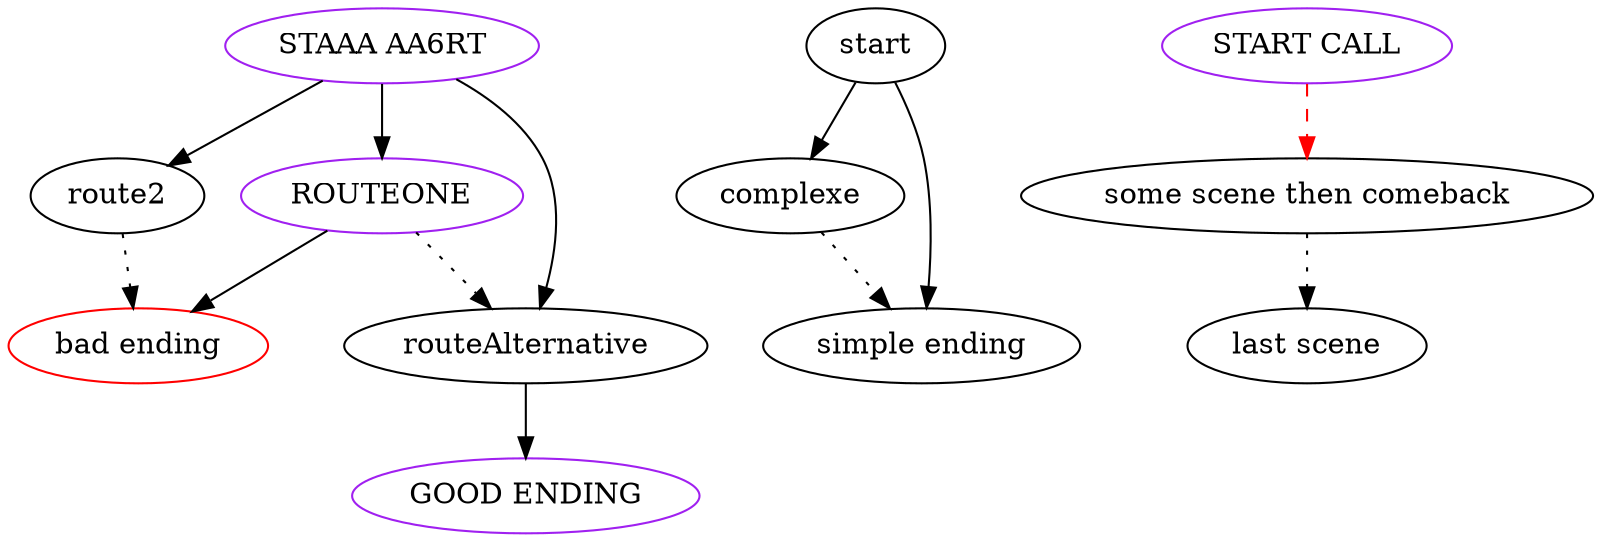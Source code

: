 digraph  {
	
	n5[color="red",label="bad ending"];
	n12[label="complexe"];
	n7[color="purple",label="GOOD ENDING"];
	n3[label="last scene"];
	n8[label="route2"];
	n6[label="routeAlternative"];
	n4[color="purple",label="ROUTEONE"];
	n11[label="simple ending"];
	n2[label="some scene then comeback"];
	n9[color="purple",label="STAAA AA6RT"];
	n10[label="start"];
	n1[color="purple",label="START CALL"];
	n12->n11[style="dotted"];
	n8->n5[style="dotted"];
	n6->n7;
	n4->n5;
	n4->n6[style="dotted"];
	n2->n3[style="dotted"];
	n9->n4;
	n9->n8;
	n9->n6;
	n10->n11;
	n10->n12;
	n1->n2[color="red",style="dashed"];
	
}
